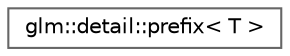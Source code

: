 digraph "Graphical Class Hierarchy"
{
 // LATEX_PDF_SIZE
  bgcolor="transparent";
  edge [fontname=Helvetica,fontsize=10,labelfontname=Helvetica,labelfontsize=10];
  node [fontname=Helvetica,fontsize=10,shape=box,height=0.2,width=0.4];
  rankdir="LR";
  Node0 [id="Node000000",label="glm::detail::prefix\< T \>",height=0.2,width=0.4,color="grey40", fillcolor="white", style="filled",URL="$structglm_1_1detail_1_1prefix.html",tooltip=" "];
}
